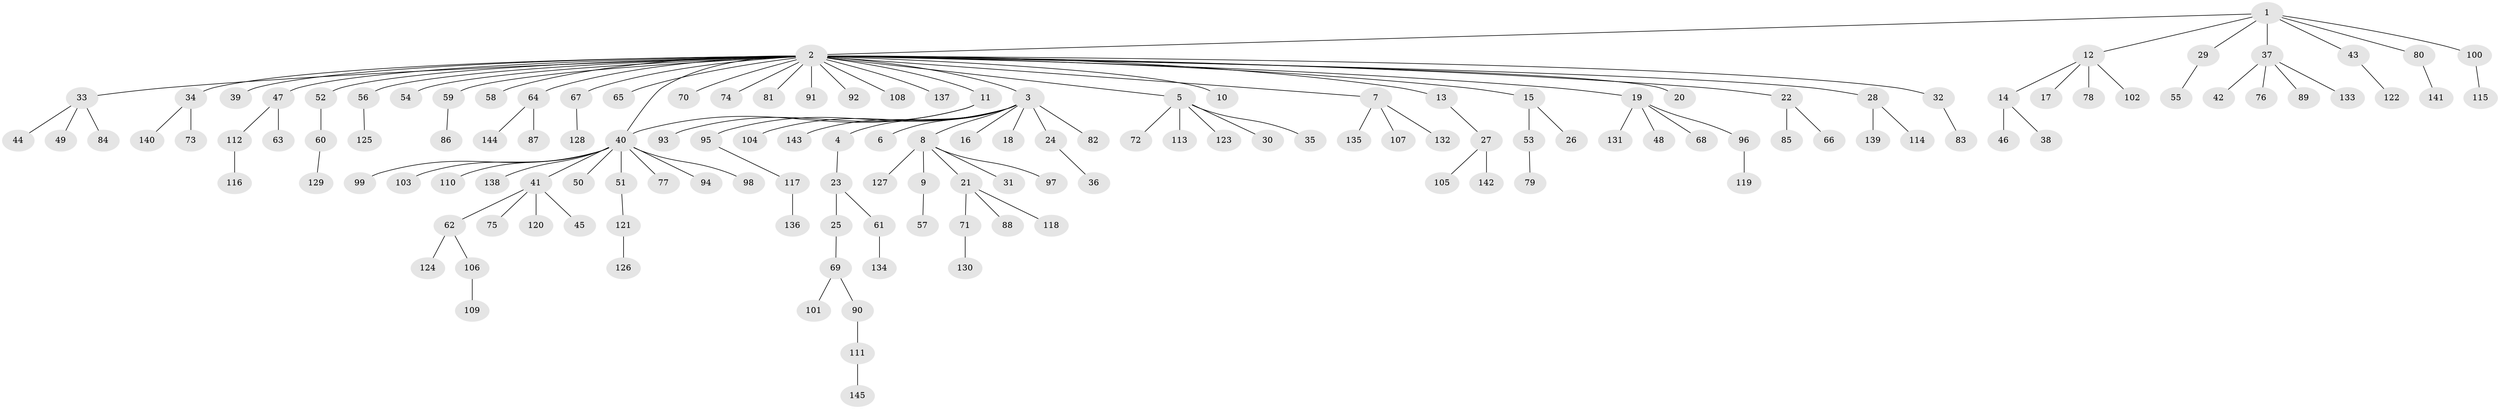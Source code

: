 // coarse degree distribution, {9: 0.0136986301369863, 18: 0.0136986301369863, 10: 0.0136986301369863, 3: 0.0410958904109589, 5: 0.0136986301369863, 1: 0.6164383561643836, 2: 0.2328767123287671, 4: 0.0547945205479452}
// Generated by graph-tools (version 1.1) at 2025/50/03/04/25 22:50:16]
// undirected, 145 vertices, 145 edges
graph export_dot {
  node [color=gray90,style=filled];
  1;
  2;
  3;
  4;
  5;
  6;
  7;
  8;
  9;
  10;
  11;
  12;
  13;
  14;
  15;
  16;
  17;
  18;
  19;
  20;
  21;
  22;
  23;
  24;
  25;
  26;
  27;
  28;
  29;
  30;
  31;
  32;
  33;
  34;
  35;
  36;
  37;
  38;
  39;
  40;
  41;
  42;
  43;
  44;
  45;
  46;
  47;
  48;
  49;
  50;
  51;
  52;
  53;
  54;
  55;
  56;
  57;
  58;
  59;
  60;
  61;
  62;
  63;
  64;
  65;
  66;
  67;
  68;
  69;
  70;
  71;
  72;
  73;
  74;
  75;
  76;
  77;
  78;
  79;
  80;
  81;
  82;
  83;
  84;
  85;
  86;
  87;
  88;
  89;
  90;
  91;
  92;
  93;
  94;
  95;
  96;
  97;
  98;
  99;
  100;
  101;
  102;
  103;
  104;
  105;
  106;
  107;
  108;
  109;
  110;
  111;
  112;
  113;
  114;
  115;
  116;
  117;
  118;
  119;
  120;
  121;
  122;
  123;
  124;
  125;
  126;
  127;
  128;
  129;
  130;
  131;
  132;
  133;
  134;
  135;
  136;
  137;
  138;
  139;
  140;
  141;
  142;
  143;
  144;
  145;
  1 -- 2;
  1 -- 12;
  1 -- 29;
  1 -- 37;
  1 -- 43;
  1 -- 80;
  1 -- 100;
  2 -- 3;
  2 -- 5;
  2 -- 7;
  2 -- 10;
  2 -- 11;
  2 -- 13;
  2 -- 15;
  2 -- 19;
  2 -- 20;
  2 -- 22;
  2 -- 28;
  2 -- 32;
  2 -- 33;
  2 -- 34;
  2 -- 39;
  2 -- 40;
  2 -- 47;
  2 -- 52;
  2 -- 54;
  2 -- 56;
  2 -- 58;
  2 -- 59;
  2 -- 64;
  2 -- 65;
  2 -- 67;
  2 -- 70;
  2 -- 74;
  2 -- 81;
  2 -- 91;
  2 -- 92;
  2 -- 108;
  2 -- 137;
  3 -- 4;
  3 -- 6;
  3 -- 8;
  3 -- 16;
  3 -- 18;
  3 -- 24;
  3 -- 82;
  3 -- 95;
  3 -- 104;
  3 -- 143;
  4 -- 23;
  5 -- 30;
  5 -- 35;
  5 -- 72;
  5 -- 113;
  5 -- 123;
  7 -- 107;
  7 -- 132;
  7 -- 135;
  8 -- 9;
  8 -- 21;
  8 -- 31;
  8 -- 97;
  8 -- 127;
  9 -- 57;
  11 -- 40;
  11 -- 93;
  12 -- 14;
  12 -- 17;
  12 -- 78;
  12 -- 102;
  13 -- 27;
  14 -- 38;
  14 -- 46;
  15 -- 26;
  15 -- 53;
  19 -- 48;
  19 -- 68;
  19 -- 96;
  19 -- 131;
  21 -- 71;
  21 -- 88;
  21 -- 118;
  22 -- 66;
  22 -- 85;
  23 -- 25;
  23 -- 61;
  24 -- 36;
  25 -- 69;
  27 -- 105;
  27 -- 142;
  28 -- 114;
  28 -- 139;
  29 -- 55;
  32 -- 83;
  33 -- 44;
  33 -- 49;
  33 -- 84;
  34 -- 73;
  34 -- 140;
  37 -- 42;
  37 -- 76;
  37 -- 89;
  37 -- 133;
  40 -- 41;
  40 -- 50;
  40 -- 51;
  40 -- 77;
  40 -- 94;
  40 -- 98;
  40 -- 99;
  40 -- 103;
  40 -- 110;
  40 -- 138;
  41 -- 45;
  41 -- 62;
  41 -- 75;
  41 -- 120;
  43 -- 122;
  47 -- 63;
  47 -- 112;
  51 -- 121;
  52 -- 60;
  53 -- 79;
  56 -- 125;
  59 -- 86;
  60 -- 129;
  61 -- 134;
  62 -- 106;
  62 -- 124;
  64 -- 87;
  64 -- 144;
  67 -- 128;
  69 -- 90;
  69 -- 101;
  71 -- 130;
  80 -- 141;
  90 -- 111;
  95 -- 117;
  96 -- 119;
  100 -- 115;
  106 -- 109;
  111 -- 145;
  112 -- 116;
  117 -- 136;
  121 -- 126;
}
